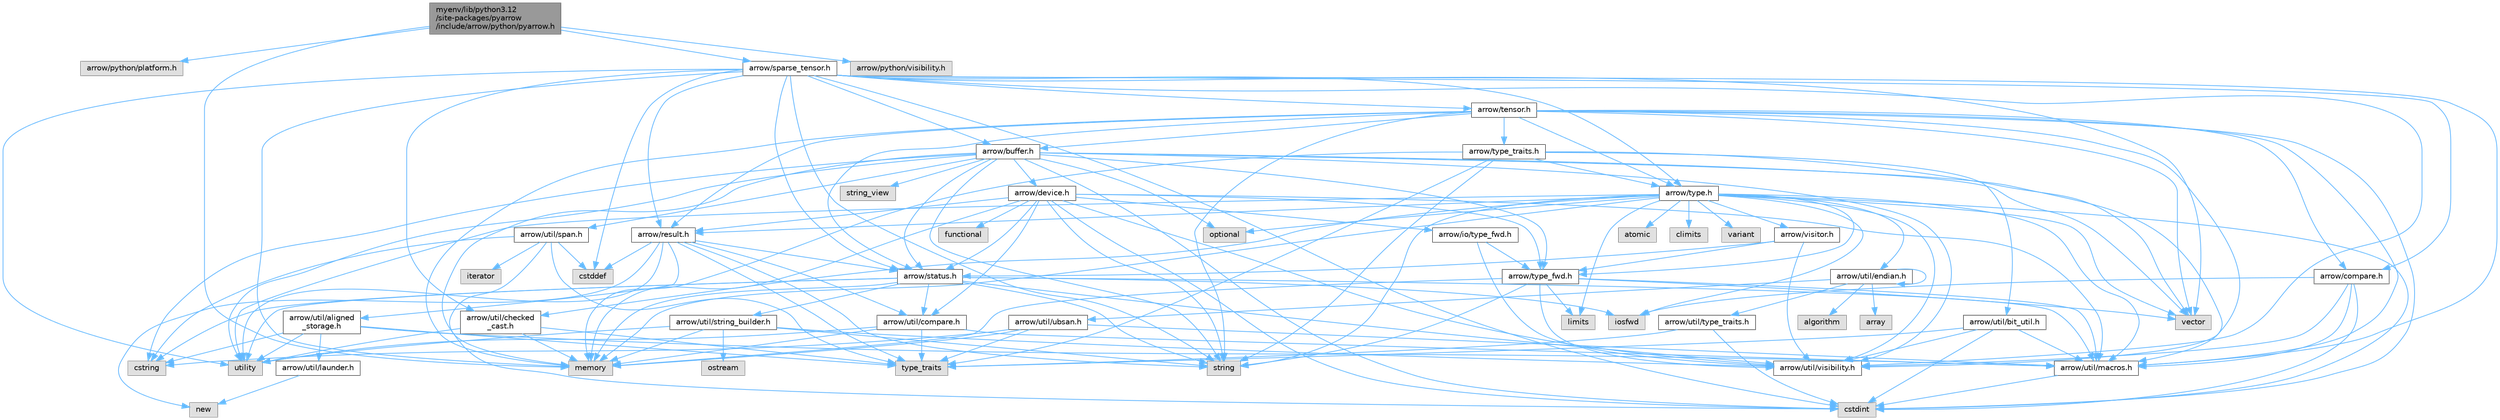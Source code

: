 digraph "myenv/lib/python3.12/site-packages/pyarrow/include/arrow/python/pyarrow.h"
{
 // LATEX_PDF_SIZE
  bgcolor="transparent";
  edge [fontname=Helvetica,fontsize=10,labelfontname=Helvetica,labelfontsize=10];
  node [fontname=Helvetica,fontsize=10,shape=box,height=0.2,width=0.4];
  Node1 [id="Node000001",label="myenv/lib/python3.12\l/site-packages/pyarrow\l/include/arrow/python/pyarrow.h",height=0.2,width=0.4,color="gray40", fillcolor="grey60", style="filled", fontcolor="black",tooltip=" "];
  Node1 -> Node2 [id="edge1_Node000001_Node000002",color="steelblue1",style="solid",tooltip=" "];
  Node2 [id="Node000002",label="arrow/python/platform.h",height=0.2,width=0.4,color="grey60", fillcolor="#E0E0E0", style="filled",tooltip=" "];
  Node1 -> Node3 [id="edge2_Node000001_Node000003",color="steelblue1",style="solid",tooltip=" "];
  Node3 [id="Node000003",label="memory",height=0.2,width=0.4,color="grey60", fillcolor="#E0E0E0", style="filled",tooltip=" "];
  Node1 -> Node4 [id="edge3_Node000001_Node000004",color="steelblue1",style="solid",tooltip=" "];
  Node4 [id="Node000004",label="arrow/python/visibility.h",height=0.2,width=0.4,color="grey60", fillcolor="#E0E0E0", style="filled",tooltip=" "];
  Node1 -> Node5 [id="edge4_Node000001_Node000005",color="steelblue1",style="solid",tooltip=" "];
  Node5 [id="Node000005",label="arrow/sparse_tensor.h",height=0.2,width=0.4,color="grey40", fillcolor="white", style="filled",URL="$sparse__tensor_8h.html",tooltip=" "];
  Node5 -> Node6 [id="edge5_Node000005_Node000006",color="steelblue1",style="solid",tooltip=" "];
  Node6 [id="Node000006",label="cstddef",height=0.2,width=0.4,color="grey60", fillcolor="#E0E0E0", style="filled",tooltip=" "];
  Node5 -> Node7 [id="edge6_Node000005_Node000007",color="steelblue1",style="solid",tooltip=" "];
  Node7 [id="Node000007",label="cstdint",height=0.2,width=0.4,color="grey60", fillcolor="#E0E0E0", style="filled",tooltip=" "];
  Node5 -> Node3 [id="edge7_Node000005_Node000003",color="steelblue1",style="solid",tooltip=" "];
  Node5 -> Node8 [id="edge8_Node000005_Node000008",color="steelblue1",style="solid",tooltip=" "];
  Node8 [id="Node000008",label="string",height=0.2,width=0.4,color="grey60", fillcolor="#E0E0E0", style="filled",tooltip=" "];
  Node5 -> Node9 [id="edge9_Node000005_Node000009",color="steelblue1",style="solid",tooltip=" "];
  Node9 [id="Node000009",label="utility",height=0.2,width=0.4,color="grey60", fillcolor="#E0E0E0", style="filled",tooltip=" "];
  Node5 -> Node10 [id="edge10_Node000005_Node000010",color="steelblue1",style="solid",tooltip=" "];
  Node10 [id="Node000010",label="vector",height=0.2,width=0.4,color="grey60", fillcolor="#E0E0E0", style="filled",tooltip=" "];
  Node5 -> Node11 [id="edge11_Node000005_Node000011",color="steelblue1",style="solid",tooltip=" "];
  Node11 [id="Node000011",label="arrow/buffer.h",height=0.2,width=0.4,color="grey40", fillcolor="white", style="filled",URL="$buffer_8h.html",tooltip=" "];
  Node11 -> Node7 [id="edge12_Node000011_Node000007",color="steelblue1",style="solid",tooltip=" "];
  Node11 -> Node12 [id="edge13_Node000011_Node000012",color="steelblue1",style="solid",tooltip=" "];
  Node12 [id="Node000012",label="cstring",height=0.2,width=0.4,color="grey60", fillcolor="#E0E0E0", style="filled",tooltip=" "];
  Node11 -> Node3 [id="edge14_Node000011_Node000003",color="steelblue1",style="solid",tooltip=" "];
  Node11 -> Node13 [id="edge15_Node000011_Node000013",color="steelblue1",style="solid",tooltip=" "];
  Node13 [id="Node000013",label="optional",height=0.2,width=0.4,color="grey60", fillcolor="#E0E0E0", style="filled",tooltip=" "];
  Node11 -> Node8 [id="edge16_Node000011_Node000008",color="steelblue1",style="solid",tooltip=" "];
  Node11 -> Node14 [id="edge17_Node000011_Node000014",color="steelblue1",style="solid",tooltip=" "];
  Node14 [id="Node000014",label="string_view",height=0.2,width=0.4,color="grey60", fillcolor="#E0E0E0", style="filled",tooltip=" "];
  Node11 -> Node9 [id="edge18_Node000011_Node000009",color="steelblue1",style="solid",tooltip=" "];
  Node11 -> Node10 [id="edge19_Node000011_Node000010",color="steelblue1",style="solid",tooltip=" "];
  Node11 -> Node15 [id="edge20_Node000011_Node000015",color="steelblue1",style="solid",tooltip=" "];
  Node15 [id="Node000015",label="arrow/device.h",height=0.2,width=0.4,color="grey40", fillcolor="white", style="filled",URL="$device_8h.html",tooltip=" "];
  Node15 -> Node7 [id="edge21_Node000015_Node000007",color="steelblue1",style="solid",tooltip=" "];
  Node15 -> Node16 [id="edge22_Node000015_Node000016",color="steelblue1",style="solid",tooltip=" "];
  Node16 [id="Node000016",label="functional",height=0.2,width=0.4,color="grey60", fillcolor="#E0E0E0", style="filled",tooltip=" "];
  Node15 -> Node3 [id="edge23_Node000015_Node000003",color="steelblue1",style="solid",tooltip=" "];
  Node15 -> Node8 [id="edge24_Node000015_Node000008",color="steelblue1",style="solid",tooltip=" "];
  Node15 -> Node17 [id="edge25_Node000015_Node000017",color="steelblue1",style="solid",tooltip=" "];
  Node17 [id="Node000017",label="arrow/io/type_fwd.h",height=0.2,width=0.4,color="grey40", fillcolor="white", style="filled",URL="$arrow_2io_2type__fwd_8h.html",tooltip=" "];
  Node17 -> Node18 [id="edge26_Node000017_Node000018",color="steelblue1",style="solid",tooltip=" "];
  Node18 [id="Node000018",label="arrow/type_fwd.h",height=0.2,width=0.4,color="grey40", fillcolor="white", style="filled",URL="$arrow_2type__fwd_8h.html",tooltip=" "];
  Node18 -> Node19 [id="edge27_Node000018_Node000019",color="steelblue1",style="solid",tooltip=" "];
  Node19 [id="Node000019",label="limits",height=0.2,width=0.4,color="grey60", fillcolor="#E0E0E0", style="filled",tooltip=" "];
  Node18 -> Node3 [id="edge28_Node000018_Node000003",color="steelblue1",style="solid",tooltip=" "];
  Node18 -> Node8 [id="edge29_Node000018_Node000008",color="steelblue1",style="solid",tooltip=" "];
  Node18 -> Node10 [id="edge30_Node000018_Node000010",color="steelblue1",style="solid",tooltip=" "];
  Node18 -> Node20 [id="edge31_Node000018_Node000020",color="steelblue1",style="solid",tooltip=" "];
  Node20 [id="Node000020",label="arrow/util/macros.h",height=0.2,width=0.4,color="grey40", fillcolor="white", style="filled",URL="$macros_8h.html",tooltip=" "];
  Node20 -> Node7 [id="edge32_Node000020_Node000007",color="steelblue1",style="solid",tooltip=" "];
  Node18 -> Node21 [id="edge33_Node000018_Node000021",color="steelblue1",style="solid",tooltip=" "];
  Node21 [id="Node000021",label="arrow/util/visibility.h",height=0.2,width=0.4,color="grey40", fillcolor="white", style="filled",URL="$include_2arrow_2util_2visibility_8h.html",tooltip=" "];
  Node17 -> Node21 [id="edge34_Node000017_Node000021",color="steelblue1",style="solid",tooltip=" "];
  Node15 -> Node22 [id="edge35_Node000015_Node000022",color="steelblue1",style="solid",tooltip=" "];
  Node22 [id="Node000022",label="arrow/result.h",height=0.2,width=0.4,color="grey40", fillcolor="white", style="filled",URL="$result_8h.html",tooltip=" "];
  Node22 -> Node6 [id="edge36_Node000022_Node000006",color="steelblue1",style="solid",tooltip=" "];
  Node22 -> Node23 [id="edge37_Node000022_Node000023",color="steelblue1",style="solid",tooltip=" "];
  Node23 [id="Node000023",label="new",height=0.2,width=0.4,color="grey60", fillcolor="#E0E0E0", style="filled",tooltip=" "];
  Node22 -> Node8 [id="edge38_Node000022_Node000008",color="steelblue1",style="solid",tooltip=" "];
  Node22 -> Node24 [id="edge39_Node000022_Node000024",color="steelblue1",style="solid",tooltip=" "];
  Node24 [id="Node000024",label="type_traits",height=0.2,width=0.4,color="grey60", fillcolor="#E0E0E0", style="filled",tooltip=" "];
  Node22 -> Node9 [id="edge40_Node000022_Node000009",color="steelblue1",style="solid",tooltip=" "];
  Node22 -> Node25 [id="edge41_Node000022_Node000025",color="steelblue1",style="solid",tooltip=" "];
  Node25 [id="Node000025",label="arrow/status.h",height=0.2,width=0.4,color="grey40", fillcolor="white", style="filled",URL="$status_8h.html",tooltip=" "];
  Node25 -> Node12 [id="edge42_Node000025_Node000012",color="steelblue1",style="solid",tooltip=" "];
  Node25 -> Node26 [id="edge43_Node000025_Node000026",color="steelblue1",style="solid",tooltip=" "];
  Node26 [id="Node000026",label="iosfwd",height=0.2,width=0.4,color="grey60", fillcolor="#E0E0E0", style="filled",tooltip=" "];
  Node25 -> Node3 [id="edge44_Node000025_Node000003",color="steelblue1",style="solid",tooltip=" "];
  Node25 -> Node8 [id="edge45_Node000025_Node000008",color="steelblue1",style="solid",tooltip=" "];
  Node25 -> Node9 [id="edge46_Node000025_Node000009",color="steelblue1",style="solid",tooltip=" "];
  Node25 -> Node27 [id="edge47_Node000025_Node000027",color="steelblue1",style="solid",tooltip=" "];
  Node27 [id="Node000027",label="arrow/util/compare.h",height=0.2,width=0.4,color="grey40", fillcolor="white", style="filled",URL="$util_2compare_8h.html",tooltip=" "];
  Node27 -> Node3 [id="edge48_Node000027_Node000003",color="steelblue1",style="solid",tooltip=" "];
  Node27 -> Node24 [id="edge49_Node000027_Node000024",color="steelblue1",style="solid",tooltip=" "];
  Node27 -> Node9 [id="edge50_Node000027_Node000009",color="steelblue1",style="solid",tooltip=" "];
  Node27 -> Node20 [id="edge51_Node000027_Node000020",color="steelblue1",style="solid",tooltip=" "];
  Node25 -> Node20 [id="edge52_Node000025_Node000020",color="steelblue1",style="solid",tooltip=" "];
  Node25 -> Node28 [id="edge53_Node000025_Node000028",color="steelblue1",style="solid",tooltip=" "];
  Node28 [id="Node000028",label="arrow/util/string_builder.h",height=0.2,width=0.4,color="grey40", fillcolor="white", style="filled",URL="$string__builder_8h.html",tooltip=" "];
  Node28 -> Node3 [id="edge54_Node000028_Node000003",color="steelblue1",style="solid",tooltip=" "];
  Node28 -> Node29 [id="edge55_Node000028_Node000029",color="steelblue1",style="solid",tooltip=" "];
  Node29 [id="Node000029",label="ostream",height=0.2,width=0.4,color="grey60", fillcolor="#E0E0E0", style="filled",tooltip=" "];
  Node28 -> Node8 [id="edge56_Node000028_Node000008",color="steelblue1",style="solid",tooltip=" "];
  Node28 -> Node9 [id="edge57_Node000028_Node000009",color="steelblue1",style="solid",tooltip=" "];
  Node28 -> Node21 [id="edge58_Node000028_Node000021",color="steelblue1",style="solid",tooltip=" "];
  Node25 -> Node21 [id="edge59_Node000025_Node000021",color="steelblue1",style="solid",tooltip=" "];
  Node22 -> Node30 [id="edge60_Node000022_Node000030",color="steelblue1",style="solid",tooltip=" "];
  Node30 [id="Node000030",label="arrow/util/aligned\l_storage.h",height=0.2,width=0.4,color="grey40", fillcolor="white", style="filled",URL="$aligned__storage_8h.html",tooltip=" "];
  Node30 -> Node12 [id="edge61_Node000030_Node000012",color="steelblue1",style="solid",tooltip=" "];
  Node30 -> Node24 [id="edge62_Node000030_Node000024",color="steelblue1",style="solid",tooltip=" "];
  Node30 -> Node9 [id="edge63_Node000030_Node000009",color="steelblue1",style="solid",tooltip=" "];
  Node30 -> Node31 [id="edge64_Node000030_Node000031",color="steelblue1",style="solid",tooltip=" "];
  Node31 [id="Node000031",label="arrow/util/launder.h",height=0.2,width=0.4,color="grey40", fillcolor="white", style="filled",URL="$launder_8h.html",tooltip=" "];
  Node31 -> Node23 [id="edge65_Node000031_Node000023",color="steelblue1",style="solid",tooltip=" "];
  Node30 -> Node20 [id="edge66_Node000030_Node000020",color="steelblue1",style="solid",tooltip=" "];
  Node22 -> Node27 [id="edge67_Node000022_Node000027",color="steelblue1",style="solid",tooltip=" "];
  Node15 -> Node25 [id="edge68_Node000015_Node000025",color="steelblue1",style="solid",tooltip=" "];
  Node15 -> Node18 [id="edge69_Node000015_Node000018",color="steelblue1",style="solid",tooltip=" "];
  Node15 -> Node27 [id="edge70_Node000015_Node000027",color="steelblue1",style="solid",tooltip=" "];
  Node15 -> Node20 [id="edge71_Node000015_Node000020",color="steelblue1",style="solid",tooltip=" "];
  Node15 -> Node21 [id="edge72_Node000015_Node000021",color="steelblue1",style="solid",tooltip=" "];
  Node11 -> Node25 [id="edge73_Node000011_Node000025",color="steelblue1",style="solid",tooltip=" "];
  Node11 -> Node18 [id="edge74_Node000011_Node000018",color="steelblue1",style="solid",tooltip=" "];
  Node11 -> Node20 [id="edge75_Node000011_Node000020",color="steelblue1",style="solid",tooltip=" "];
  Node11 -> Node32 [id="edge76_Node000011_Node000032",color="steelblue1",style="solid",tooltip=" "];
  Node32 [id="Node000032",label="arrow/util/span.h",height=0.2,width=0.4,color="grey40", fillcolor="white", style="filled",URL="$span_8h.html",tooltip=" "];
  Node32 -> Node6 [id="edge77_Node000032_Node000006",color="steelblue1",style="solid",tooltip=" "];
  Node32 -> Node7 [id="edge78_Node000032_Node000007",color="steelblue1",style="solid",tooltip=" "];
  Node32 -> Node12 [id="edge79_Node000032_Node000012",color="steelblue1",style="solid",tooltip=" "];
  Node32 -> Node33 [id="edge80_Node000032_Node000033",color="steelblue1",style="solid",tooltip=" "];
  Node33 [id="Node000033",label="iterator",height=0.2,width=0.4,color="grey60", fillcolor="#E0E0E0", style="filled",tooltip=" "];
  Node32 -> Node24 [id="edge81_Node000032_Node000024",color="steelblue1",style="solid",tooltip=" "];
  Node11 -> Node21 [id="edge82_Node000011_Node000021",color="steelblue1",style="solid",tooltip=" "];
  Node5 -> Node34 [id="edge83_Node000005_Node000034",color="steelblue1",style="solid",tooltip=" "];
  Node34 [id="Node000034",label="arrow/compare.h",height=0.2,width=0.4,color="grey40", fillcolor="white", style="filled",URL="$compare_8h.html",tooltip=" "];
  Node34 -> Node7 [id="edge84_Node000034_Node000007",color="steelblue1",style="solid",tooltip=" "];
  Node34 -> Node26 [id="edge85_Node000034_Node000026",color="steelblue1",style="solid",tooltip=" "];
  Node34 -> Node20 [id="edge86_Node000034_Node000020",color="steelblue1",style="solid",tooltip=" "];
  Node34 -> Node21 [id="edge87_Node000034_Node000021",color="steelblue1",style="solid",tooltip=" "];
  Node5 -> Node22 [id="edge88_Node000005_Node000022",color="steelblue1",style="solid",tooltip=" "];
  Node5 -> Node25 [id="edge89_Node000005_Node000025",color="steelblue1",style="solid",tooltip=" "];
  Node5 -> Node35 [id="edge90_Node000005_Node000035",color="steelblue1",style="solid",tooltip=" "];
  Node35 [id="Node000035",label="arrow/tensor.h",height=0.2,width=0.4,color="grey40", fillcolor="white", style="filled",URL="$tensor_8h.html",tooltip=" "];
  Node35 -> Node7 [id="edge91_Node000035_Node000007",color="steelblue1",style="solid",tooltip=" "];
  Node35 -> Node3 [id="edge92_Node000035_Node000003",color="steelblue1",style="solid",tooltip=" "];
  Node35 -> Node8 [id="edge93_Node000035_Node000008",color="steelblue1",style="solid",tooltip=" "];
  Node35 -> Node10 [id="edge94_Node000035_Node000010",color="steelblue1",style="solid",tooltip=" "];
  Node35 -> Node11 [id="edge95_Node000035_Node000011",color="steelblue1",style="solid",tooltip=" "];
  Node35 -> Node34 [id="edge96_Node000035_Node000034",color="steelblue1",style="solid",tooltip=" "];
  Node35 -> Node22 [id="edge97_Node000035_Node000022",color="steelblue1",style="solid",tooltip=" "];
  Node35 -> Node25 [id="edge98_Node000035_Node000025",color="steelblue1",style="solid",tooltip=" "];
  Node35 -> Node36 [id="edge99_Node000035_Node000036",color="steelblue1",style="solid",tooltip=" "];
  Node36 [id="Node000036",label="arrow/type.h",height=0.2,width=0.4,color="grey40", fillcolor="white", style="filled",URL="$type_8h.html",tooltip=" "];
  Node36 -> Node37 [id="edge100_Node000036_Node000037",color="steelblue1",style="solid",tooltip=" "];
  Node37 [id="Node000037",label="atomic",height=0.2,width=0.4,color="grey60", fillcolor="#E0E0E0", style="filled",tooltip=" "];
  Node36 -> Node38 [id="edge101_Node000036_Node000038",color="steelblue1",style="solid",tooltip=" "];
  Node38 [id="Node000038",label="climits",height=0.2,width=0.4,color="grey60", fillcolor="#E0E0E0", style="filled",tooltip=" "];
  Node36 -> Node7 [id="edge102_Node000036_Node000007",color="steelblue1",style="solid",tooltip=" "];
  Node36 -> Node26 [id="edge103_Node000036_Node000026",color="steelblue1",style="solid",tooltip=" "];
  Node36 -> Node19 [id="edge104_Node000036_Node000019",color="steelblue1",style="solid",tooltip=" "];
  Node36 -> Node3 [id="edge105_Node000036_Node000003",color="steelblue1",style="solid",tooltip=" "];
  Node36 -> Node13 [id="edge106_Node000036_Node000013",color="steelblue1",style="solid",tooltip=" "];
  Node36 -> Node8 [id="edge107_Node000036_Node000008",color="steelblue1",style="solid",tooltip=" "];
  Node36 -> Node9 [id="edge108_Node000036_Node000009",color="steelblue1",style="solid",tooltip=" "];
  Node36 -> Node39 [id="edge109_Node000036_Node000039",color="steelblue1",style="solid",tooltip=" "];
  Node39 [id="Node000039",label="variant",height=0.2,width=0.4,color="grey60", fillcolor="#E0E0E0", style="filled",tooltip=" "];
  Node36 -> Node10 [id="edge110_Node000036_Node000010",color="steelblue1",style="solid",tooltip=" "];
  Node36 -> Node22 [id="edge111_Node000036_Node000022",color="steelblue1",style="solid",tooltip=" "];
  Node36 -> Node18 [id="edge112_Node000036_Node000018",color="steelblue1",style="solid",tooltip=" "];
  Node36 -> Node40 [id="edge113_Node000036_Node000040",color="steelblue1",style="solid",tooltip=" "];
  Node40 [id="Node000040",label="arrow/util/checked\l_cast.h",height=0.2,width=0.4,color="grey40", fillcolor="white", style="filled",URL="$checked__cast_8h.html",tooltip=" "];
  Node40 -> Node3 [id="edge114_Node000040_Node000003",color="steelblue1",style="solid",tooltip=" "];
  Node40 -> Node24 [id="edge115_Node000040_Node000024",color="steelblue1",style="solid",tooltip=" "];
  Node40 -> Node9 [id="edge116_Node000040_Node000009",color="steelblue1",style="solid",tooltip=" "];
  Node36 -> Node41 [id="edge117_Node000036_Node000041",color="steelblue1",style="solid",tooltip=" "];
  Node41 [id="Node000041",label="arrow/util/endian.h",height=0.2,width=0.4,color="grey40", fillcolor="white", style="filled",URL="$endian_8h.html",tooltip=" "];
  Node41 -> Node41 [id="edge118_Node000041_Node000041",color="steelblue1",style="solid",tooltip=" "];
  Node41 -> Node42 [id="edge119_Node000041_Node000042",color="steelblue1",style="solid",tooltip=" "];
  Node42 [id="Node000042",label="algorithm",height=0.2,width=0.4,color="grey60", fillcolor="#E0E0E0", style="filled",tooltip=" "];
  Node41 -> Node43 [id="edge120_Node000041_Node000043",color="steelblue1",style="solid",tooltip=" "];
  Node43 [id="Node000043",label="array",height=0.2,width=0.4,color="grey60", fillcolor="#E0E0E0", style="filled",tooltip=" "];
  Node41 -> Node44 [id="edge121_Node000041_Node000044",color="steelblue1",style="solid",tooltip=" "];
  Node44 [id="Node000044",label="arrow/util/type_traits.h",height=0.2,width=0.4,color="grey40", fillcolor="white", style="filled",URL="$include_2arrow_2util_2type__traits_8h.html",tooltip=" "];
  Node44 -> Node7 [id="edge122_Node000044_Node000007",color="steelblue1",style="solid",tooltip=" "];
  Node44 -> Node24 [id="edge123_Node000044_Node000024",color="steelblue1",style="solid",tooltip=" "];
  Node41 -> Node45 [id="edge124_Node000041_Node000045",color="steelblue1",style="solid",tooltip=" "];
  Node45 [id="Node000045",label="arrow/util/ubsan.h",height=0.2,width=0.4,color="grey40", fillcolor="white", style="filled",URL="$ubsan_8h.html",tooltip=" "];
  Node45 -> Node12 [id="edge125_Node000045_Node000012",color="steelblue1",style="solid",tooltip=" "];
  Node45 -> Node3 [id="edge126_Node000045_Node000003",color="steelblue1",style="solid",tooltip=" "];
  Node45 -> Node24 [id="edge127_Node000045_Node000024",color="steelblue1",style="solid",tooltip=" "];
  Node45 -> Node20 [id="edge128_Node000045_Node000020",color="steelblue1",style="solid",tooltip=" "];
  Node36 -> Node20 [id="edge129_Node000036_Node000020",color="steelblue1",style="solid",tooltip=" "];
  Node36 -> Node21 [id="edge130_Node000036_Node000021",color="steelblue1",style="solid",tooltip=" "];
  Node36 -> Node46 [id="edge131_Node000036_Node000046",color="steelblue1",style="solid",tooltip=" "];
  Node46 [id="Node000046",label="arrow/visitor.h",height=0.2,width=0.4,color="grey40", fillcolor="white", style="filled",URL="$visitor_8h.html",tooltip=" "];
  Node46 -> Node25 [id="edge132_Node000046_Node000025",color="steelblue1",style="solid",tooltip=" "];
  Node46 -> Node18 [id="edge133_Node000046_Node000018",color="steelblue1",style="solid",tooltip=" "];
  Node46 -> Node21 [id="edge134_Node000046_Node000021",color="steelblue1",style="solid",tooltip=" "];
  Node35 -> Node47 [id="edge135_Node000035_Node000047",color="steelblue1",style="solid",tooltip=" "];
  Node47 [id="Node000047",label="arrow/type_traits.h",height=0.2,width=0.4,color="grey40", fillcolor="white", style="filled",URL="$include_2arrow_2type__traits_8h.html",tooltip=" "];
  Node47 -> Node3 [id="edge136_Node000047_Node000003",color="steelblue1",style="solid",tooltip=" "];
  Node47 -> Node8 [id="edge137_Node000047_Node000008",color="steelblue1",style="solid",tooltip=" "];
  Node47 -> Node24 [id="edge138_Node000047_Node000024",color="steelblue1",style="solid",tooltip=" "];
  Node47 -> Node10 [id="edge139_Node000047_Node000010",color="steelblue1",style="solid",tooltip=" "];
  Node47 -> Node36 [id="edge140_Node000047_Node000036",color="steelblue1",style="solid",tooltip=" "];
  Node47 -> Node48 [id="edge141_Node000047_Node000048",color="steelblue1",style="solid",tooltip=" "];
  Node48 [id="Node000048",label="arrow/util/bit_util.h",height=0.2,width=0.4,color="grey40", fillcolor="white", style="filled",URL="$bit__util_8h.html",tooltip=" "];
  Node48 -> Node7 [id="edge142_Node000048_Node000007",color="steelblue1",style="solid",tooltip=" "];
  Node48 -> Node24 [id="edge143_Node000048_Node000024",color="steelblue1",style="solid",tooltip=" "];
  Node48 -> Node20 [id="edge144_Node000048_Node000020",color="steelblue1",style="solid",tooltip=" "];
  Node48 -> Node21 [id="edge145_Node000048_Node000021",color="steelblue1",style="solid",tooltip=" "];
  Node35 -> Node20 [id="edge146_Node000035_Node000020",color="steelblue1",style="solid",tooltip=" "];
  Node35 -> Node21 [id="edge147_Node000035_Node000021",color="steelblue1",style="solid",tooltip=" "];
  Node5 -> Node36 [id="edge148_Node000005_Node000036",color="steelblue1",style="solid",tooltip=" "];
  Node5 -> Node40 [id="edge149_Node000005_Node000040",color="steelblue1",style="solid",tooltip=" "];
  Node5 -> Node20 [id="edge150_Node000005_Node000020",color="steelblue1",style="solid",tooltip=" "];
  Node5 -> Node21 [id="edge151_Node000005_Node000021",color="steelblue1",style="solid",tooltip=" "];
}
